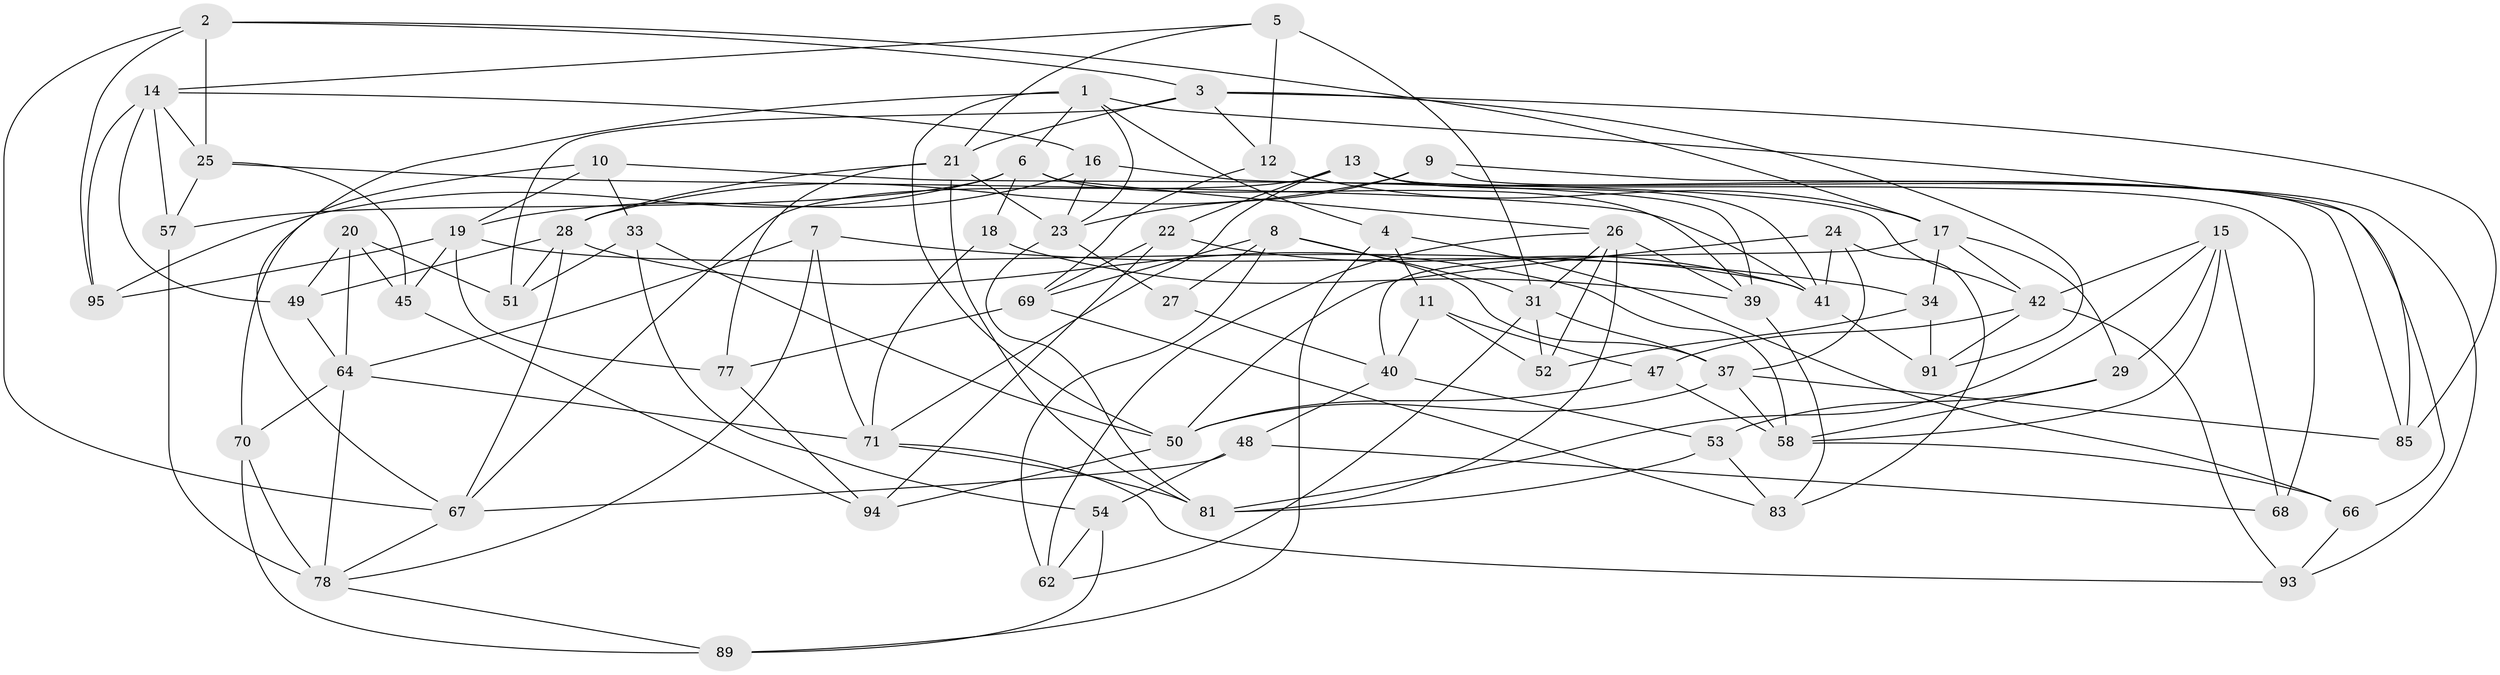 // Generated by graph-tools (version 1.1) at 2025/24/03/03/25 07:24:28]
// undirected, 66 vertices, 156 edges
graph export_dot {
graph [start="1"]
  node [color=gray90,style=filled];
  1 [super="+43"];
  2 [super="+73"];
  3 [super="+88"];
  4;
  5;
  6 [super="+82"];
  7;
  8 [super="+35"];
  9;
  10;
  11;
  12;
  13 [super="+38"];
  14 [super="+30"];
  15 [super="+63"];
  16;
  17 [super="+74"];
  18;
  19 [super="+61"];
  20;
  21 [super="+60"];
  22;
  23 [super="+44"];
  24;
  25 [super="+36"];
  26 [super="+59"];
  27;
  28 [super="+55"];
  29;
  31 [super="+32"];
  33;
  34;
  37 [super="+72"];
  39 [super="+87"];
  40 [super="+56"];
  41 [super="+75"];
  42 [super="+46"];
  45;
  47;
  48;
  49;
  50 [super="+79"];
  51;
  52;
  53;
  54;
  57;
  58 [super="+65"];
  62;
  64 [super="+84"];
  66;
  67 [super="+90"];
  68;
  69 [super="+76"];
  70;
  71 [super="+80"];
  77;
  78 [super="+92"];
  81 [super="+86"];
  83;
  85;
  89;
  91;
  93;
  94;
  95;
  1 -- 50;
  1 -- 23;
  1 -- 4;
  1 -- 85;
  1 -- 6;
  1 -- 67;
  2 -- 67;
  2 -- 25 [weight=2];
  2 -- 3;
  2 -- 95;
  2 -- 17;
  3 -- 85;
  3 -- 12;
  3 -- 51;
  3 -- 91;
  3 -- 21;
  4 -- 89;
  4 -- 66;
  4 -- 11;
  5 -- 12;
  5 -- 14;
  5 -- 31;
  5 -- 21;
  6 -- 95;
  6 -- 57;
  6 -- 26;
  6 -- 18;
  6 -- 39;
  7 -- 78;
  7 -- 64;
  7 -- 34;
  7 -- 71;
  8 -- 62;
  8 -- 27;
  8 -- 37;
  8 -- 69 [weight=2];
  8 -- 31;
  9 -- 93;
  9 -- 66;
  9 -- 23;
  9 -- 28;
  10 -- 19;
  10 -- 33;
  10 -- 70;
  10 -- 42;
  11 -- 47;
  11 -- 52;
  11 -- 40;
  12 -- 17;
  12 -- 69;
  13 -- 67;
  13 -- 22;
  13 -- 85;
  13 -- 41;
  13 -- 68;
  13 -- 71;
  14 -- 49;
  14 -- 95;
  14 -- 16;
  14 -- 25;
  14 -- 57;
  15 -- 58;
  15 -- 68 [weight=2];
  15 -- 81;
  15 -- 29;
  15 -- 42;
  16 -- 23;
  16 -- 39;
  16 -- 19;
  17 -- 29;
  17 -- 34;
  17 -- 40;
  17 -- 42;
  18 -- 71;
  18 -- 39 [weight=2];
  19 -- 45;
  19 -- 77;
  19 -- 41;
  19 -- 95;
  20 -- 45;
  20 -- 49;
  20 -- 51;
  20 -- 64;
  21 -- 28;
  21 -- 23;
  21 -- 77;
  21 -- 81;
  22 -- 69;
  22 -- 94;
  22 -- 41;
  23 -- 27;
  23 -- 81;
  24 -- 83;
  24 -- 41;
  24 -- 50;
  24 -- 37;
  25 -- 57;
  25 -- 45;
  25 -- 41;
  26 -- 52;
  26 -- 31;
  26 -- 81;
  26 -- 62;
  26 -- 39;
  27 -- 40 [weight=2];
  28 -- 51;
  28 -- 58;
  28 -- 49;
  28 -- 67;
  29 -- 53;
  29 -- 58;
  31 -- 52;
  31 -- 62;
  31 -- 37;
  33 -- 51;
  33 -- 54;
  33 -- 50;
  34 -- 91;
  34 -- 52;
  37 -- 58;
  37 -- 85;
  37 -- 50;
  39 -- 83;
  40 -- 53;
  40 -- 48;
  41 -- 91;
  42 -- 47;
  42 -- 91;
  42 -- 93;
  45 -- 94;
  47 -- 50;
  47 -- 58;
  48 -- 67;
  48 -- 68;
  48 -- 54;
  49 -- 64;
  50 -- 94;
  53 -- 81;
  53 -- 83;
  54 -- 89;
  54 -- 62;
  57 -- 78;
  58 -- 66;
  64 -- 71;
  64 -- 70;
  64 -- 78;
  66 -- 93;
  67 -- 78;
  69 -- 77;
  69 -- 83;
  70 -- 89;
  70 -- 78;
  71 -- 93;
  71 -- 81;
  77 -- 94;
  78 -- 89;
}
